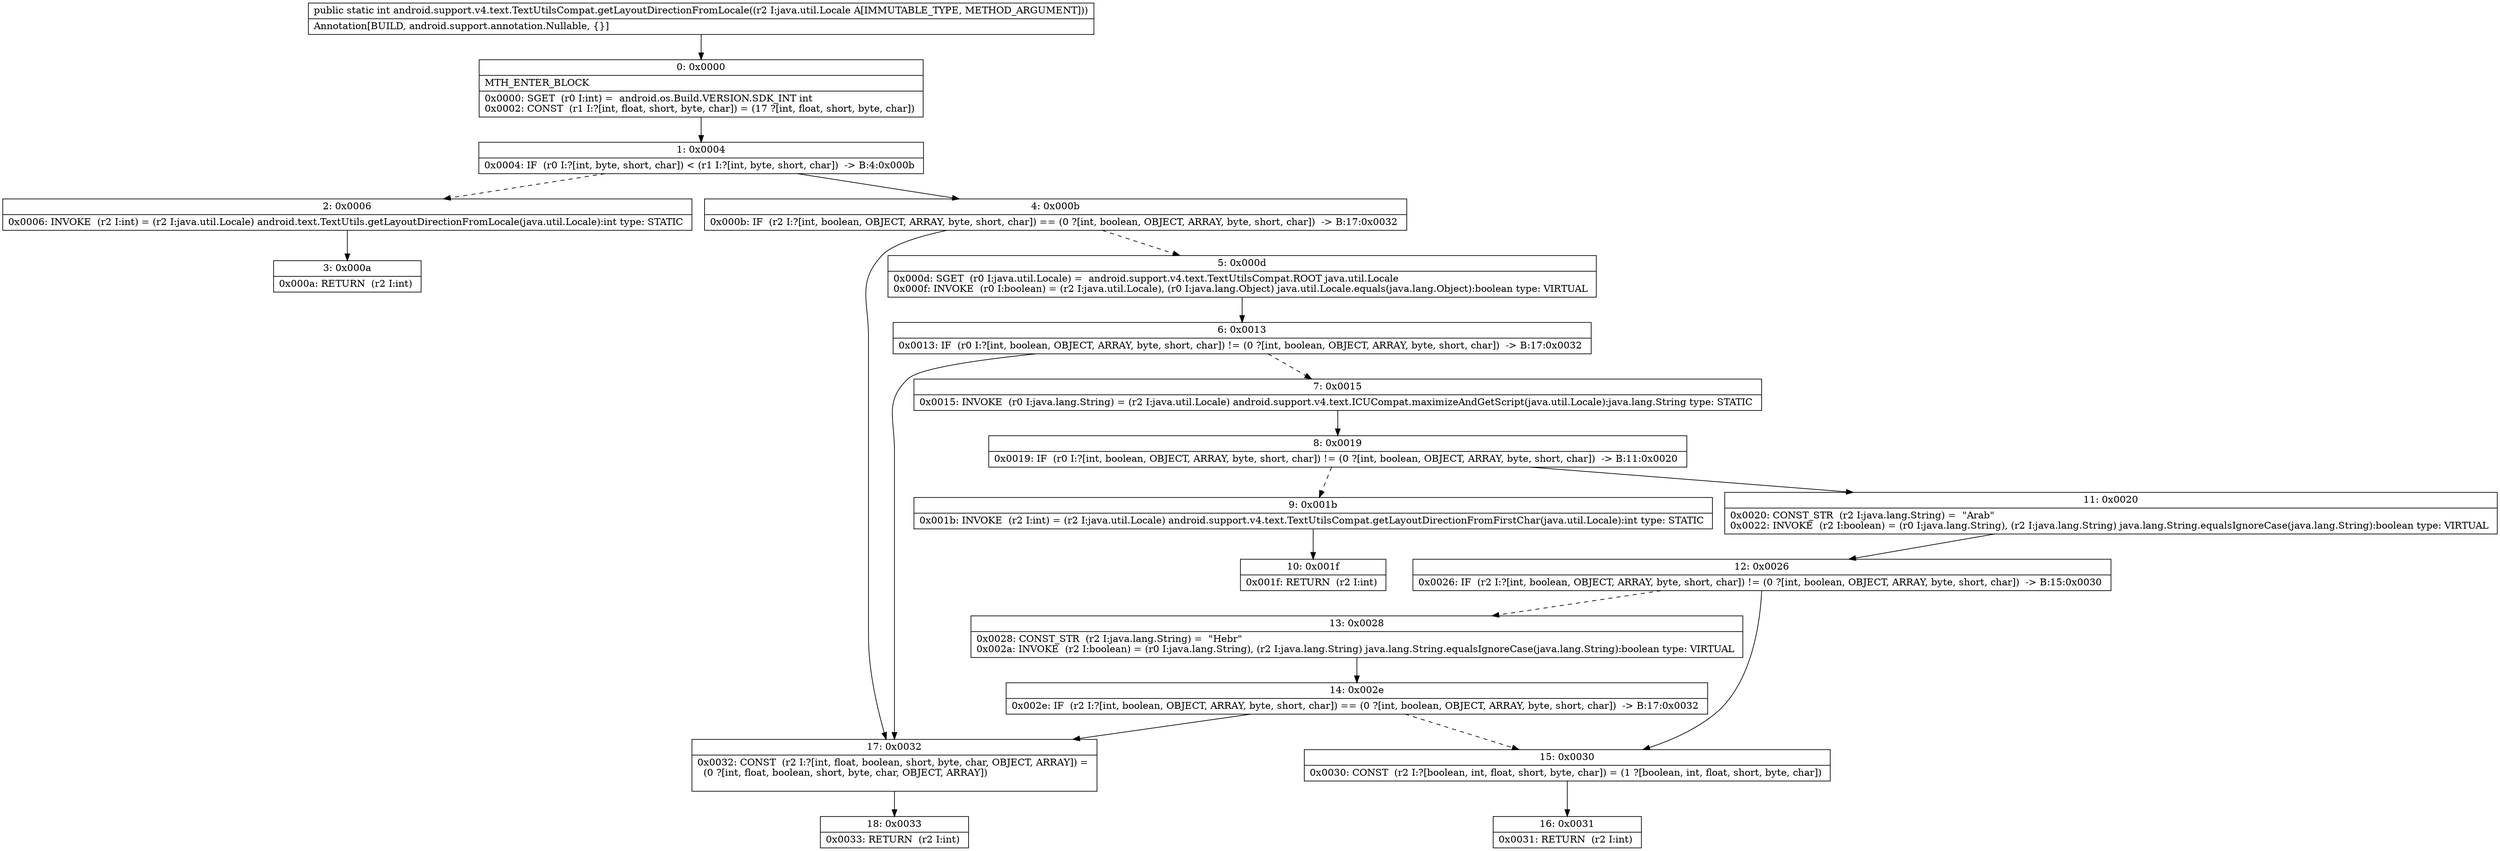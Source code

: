 digraph "CFG forandroid.support.v4.text.TextUtilsCompat.getLayoutDirectionFromLocale(Ljava\/util\/Locale;)I" {
Node_0 [shape=record,label="{0\:\ 0x0000|MTH_ENTER_BLOCK\l|0x0000: SGET  (r0 I:int) =  android.os.Build.VERSION.SDK_INT int \l0x0002: CONST  (r1 I:?[int, float, short, byte, char]) = (17 ?[int, float, short, byte, char]) \l}"];
Node_1 [shape=record,label="{1\:\ 0x0004|0x0004: IF  (r0 I:?[int, byte, short, char]) \< (r1 I:?[int, byte, short, char])  \-\> B:4:0x000b \l}"];
Node_2 [shape=record,label="{2\:\ 0x0006|0x0006: INVOKE  (r2 I:int) = (r2 I:java.util.Locale) android.text.TextUtils.getLayoutDirectionFromLocale(java.util.Locale):int type: STATIC \l}"];
Node_3 [shape=record,label="{3\:\ 0x000a|0x000a: RETURN  (r2 I:int) \l}"];
Node_4 [shape=record,label="{4\:\ 0x000b|0x000b: IF  (r2 I:?[int, boolean, OBJECT, ARRAY, byte, short, char]) == (0 ?[int, boolean, OBJECT, ARRAY, byte, short, char])  \-\> B:17:0x0032 \l}"];
Node_5 [shape=record,label="{5\:\ 0x000d|0x000d: SGET  (r0 I:java.util.Locale) =  android.support.v4.text.TextUtilsCompat.ROOT java.util.Locale \l0x000f: INVOKE  (r0 I:boolean) = (r2 I:java.util.Locale), (r0 I:java.lang.Object) java.util.Locale.equals(java.lang.Object):boolean type: VIRTUAL \l}"];
Node_6 [shape=record,label="{6\:\ 0x0013|0x0013: IF  (r0 I:?[int, boolean, OBJECT, ARRAY, byte, short, char]) != (0 ?[int, boolean, OBJECT, ARRAY, byte, short, char])  \-\> B:17:0x0032 \l}"];
Node_7 [shape=record,label="{7\:\ 0x0015|0x0015: INVOKE  (r0 I:java.lang.String) = (r2 I:java.util.Locale) android.support.v4.text.ICUCompat.maximizeAndGetScript(java.util.Locale):java.lang.String type: STATIC \l}"];
Node_8 [shape=record,label="{8\:\ 0x0019|0x0019: IF  (r0 I:?[int, boolean, OBJECT, ARRAY, byte, short, char]) != (0 ?[int, boolean, OBJECT, ARRAY, byte, short, char])  \-\> B:11:0x0020 \l}"];
Node_9 [shape=record,label="{9\:\ 0x001b|0x001b: INVOKE  (r2 I:int) = (r2 I:java.util.Locale) android.support.v4.text.TextUtilsCompat.getLayoutDirectionFromFirstChar(java.util.Locale):int type: STATIC \l}"];
Node_10 [shape=record,label="{10\:\ 0x001f|0x001f: RETURN  (r2 I:int) \l}"];
Node_11 [shape=record,label="{11\:\ 0x0020|0x0020: CONST_STR  (r2 I:java.lang.String) =  \"Arab\" \l0x0022: INVOKE  (r2 I:boolean) = (r0 I:java.lang.String), (r2 I:java.lang.String) java.lang.String.equalsIgnoreCase(java.lang.String):boolean type: VIRTUAL \l}"];
Node_12 [shape=record,label="{12\:\ 0x0026|0x0026: IF  (r2 I:?[int, boolean, OBJECT, ARRAY, byte, short, char]) != (0 ?[int, boolean, OBJECT, ARRAY, byte, short, char])  \-\> B:15:0x0030 \l}"];
Node_13 [shape=record,label="{13\:\ 0x0028|0x0028: CONST_STR  (r2 I:java.lang.String) =  \"Hebr\" \l0x002a: INVOKE  (r2 I:boolean) = (r0 I:java.lang.String), (r2 I:java.lang.String) java.lang.String.equalsIgnoreCase(java.lang.String):boolean type: VIRTUAL \l}"];
Node_14 [shape=record,label="{14\:\ 0x002e|0x002e: IF  (r2 I:?[int, boolean, OBJECT, ARRAY, byte, short, char]) == (0 ?[int, boolean, OBJECT, ARRAY, byte, short, char])  \-\> B:17:0x0032 \l}"];
Node_15 [shape=record,label="{15\:\ 0x0030|0x0030: CONST  (r2 I:?[boolean, int, float, short, byte, char]) = (1 ?[boolean, int, float, short, byte, char]) \l}"];
Node_16 [shape=record,label="{16\:\ 0x0031|0x0031: RETURN  (r2 I:int) \l}"];
Node_17 [shape=record,label="{17\:\ 0x0032|0x0032: CONST  (r2 I:?[int, float, boolean, short, byte, char, OBJECT, ARRAY]) = \l  (0 ?[int, float, boolean, short, byte, char, OBJECT, ARRAY])\l \l}"];
Node_18 [shape=record,label="{18\:\ 0x0033|0x0033: RETURN  (r2 I:int) \l}"];
MethodNode[shape=record,label="{public static int android.support.v4.text.TextUtilsCompat.getLayoutDirectionFromLocale((r2 I:java.util.Locale A[IMMUTABLE_TYPE, METHOD_ARGUMENT]))  | Annotation[BUILD, android.support.annotation.Nullable, \{\}]\l}"];
MethodNode -> Node_0;
Node_0 -> Node_1;
Node_1 -> Node_2[style=dashed];
Node_1 -> Node_4;
Node_2 -> Node_3;
Node_4 -> Node_5[style=dashed];
Node_4 -> Node_17;
Node_5 -> Node_6;
Node_6 -> Node_7[style=dashed];
Node_6 -> Node_17;
Node_7 -> Node_8;
Node_8 -> Node_9[style=dashed];
Node_8 -> Node_11;
Node_9 -> Node_10;
Node_11 -> Node_12;
Node_12 -> Node_13[style=dashed];
Node_12 -> Node_15;
Node_13 -> Node_14;
Node_14 -> Node_15[style=dashed];
Node_14 -> Node_17;
Node_15 -> Node_16;
Node_17 -> Node_18;
}

